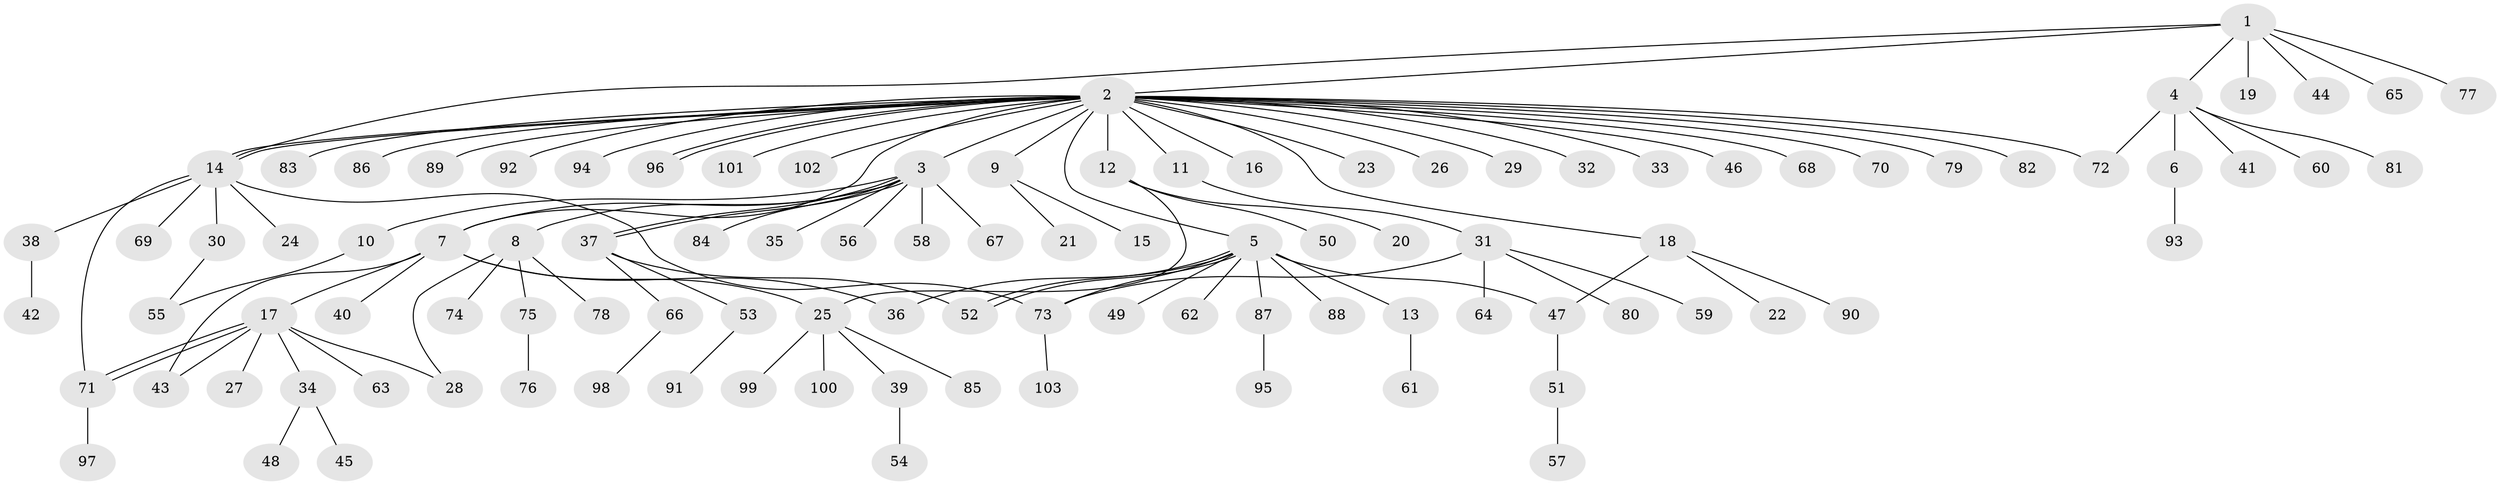 // Generated by graph-tools (version 1.1) at 2025/48/03/09/25 04:48:33]
// undirected, 103 vertices, 120 edges
graph export_dot {
graph [start="1"]
  node [color=gray90,style=filled];
  1;
  2;
  3;
  4;
  5;
  6;
  7;
  8;
  9;
  10;
  11;
  12;
  13;
  14;
  15;
  16;
  17;
  18;
  19;
  20;
  21;
  22;
  23;
  24;
  25;
  26;
  27;
  28;
  29;
  30;
  31;
  32;
  33;
  34;
  35;
  36;
  37;
  38;
  39;
  40;
  41;
  42;
  43;
  44;
  45;
  46;
  47;
  48;
  49;
  50;
  51;
  52;
  53;
  54;
  55;
  56;
  57;
  58;
  59;
  60;
  61;
  62;
  63;
  64;
  65;
  66;
  67;
  68;
  69;
  70;
  71;
  72;
  73;
  74;
  75;
  76;
  77;
  78;
  79;
  80;
  81;
  82;
  83;
  84;
  85;
  86;
  87;
  88;
  89;
  90;
  91;
  92;
  93;
  94;
  95;
  96;
  97;
  98;
  99;
  100;
  101;
  102;
  103;
  1 -- 2;
  1 -- 4;
  1 -- 14;
  1 -- 19;
  1 -- 44;
  1 -- 65;
  1 -- 77;
  2 -- 3;
  2 -- 5;
  2 -- 7;
  2 -- 9;
  2 -- 11;
  2 -- 12;
  2 -- 14;
  2 -- 14;
  2 -- 16;
  2 -- 18;
  2 -- 23;
  2 -- 26;
  2 -- 29;
  2 -- 32;
  2 -- 33;
  2 -- 46;
  2 -- 68;
  2 -- 70;
  2 -- 72;
  2 -- 79;
  2 -- 82;
  2 -- 83;
  2 -- 86;
  2 -- 89;
  2 -- 92;
  2 -- 94;
  2 -- 96;
  2 -- 96;
  2 -- 101;
  2 -- 102;
  3 -- 7;
  3 -- 8;
  3 -- 10;
  3 -- 35;
  3 -- 37;
  3 -- 37;
  3 -- 56;
  3 -- 58;
  3 -- 67;
  3 -- 84;
  4 -- 6;
  4 -- 41;
  4 -- 60;
  4 -- 72;
  4 -- 81;
  5 -- 13;
  5 -- 36;
  5 -- 47;
  5 -- 49;
  5 -- 52;
  5 -- 52;
  5 -- 62;
  5 -- 73;
  5 -- 87;
  5 -- 88;
  6 -- 93;
  7 -- 17;
  7 -- 25;
  7 -- 36;
  7 -- 40;
  7 -- 43;
  8 -- 28;
  8 -- 74;
  8 -- 75;
  8 -- 78;
  9 -- 15;
  9 -- 21;
  10 -- 55;
  11 -- 31;
  12 -- 20;
  12 -- 25;
  12 -- 50;
  13 -- 61;
  14 -- 24;
  14 -- 30;
  14 -- 38;
  14 -- 69;
  14 -- 71;
  14 -- 73;
  17 -- 27;
  17 -- 28;
  17 -- 34;
  17 -- 43;
  17 -- 63;
  17 -- 71;
  17 -- 71;
  18 -- 22;
  18 -- 47;
  18 -- 90;
  25 -- 39;
  25 -- 85;
  25 -- 99;
  25 -- 100;
  30 -- 55;
  31 -- 59;
  31 -- 64;
  31 -- 73;
  31 -- 80;
  34 -- 45;
  34 -- 48;
  37 -- 52;
  37 -- 53;
  37 -- 66;
  38 -- 42;
  39 -- 54;
  47 -- 51;
  51 -- 57;
  53 -- 91;
  66 -- 98;
  71 -- 97;
  73 -- 103;
  75 -- 76;
  87 -- 95;
}
